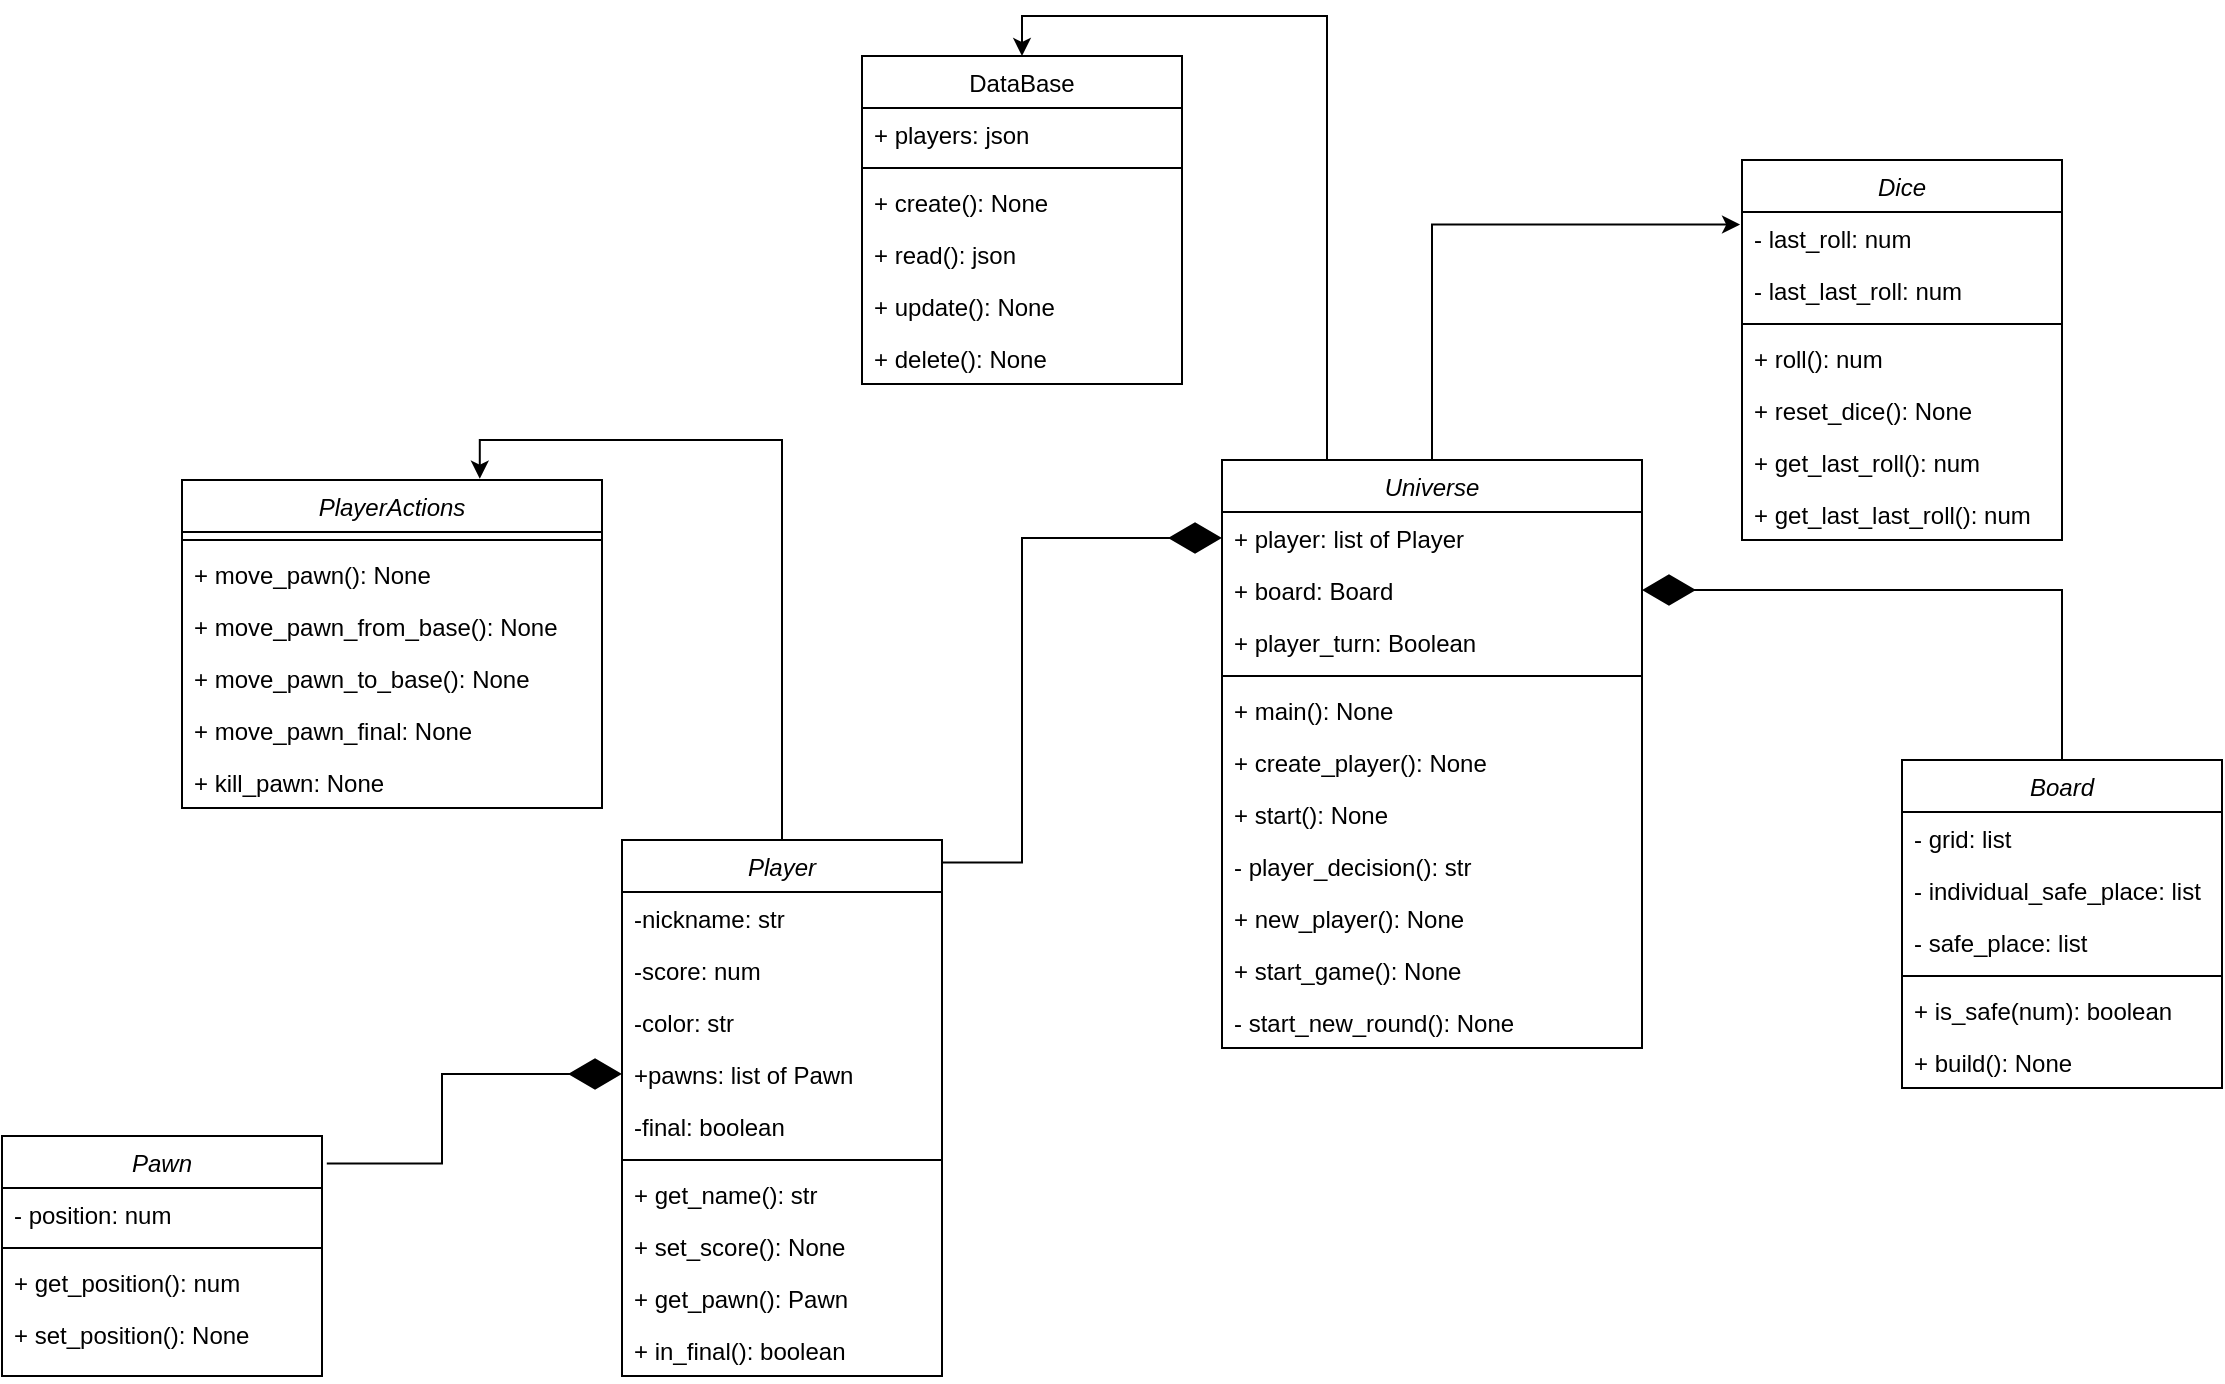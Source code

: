<mxfile version="22.0.3" type="device">
  <diagram id="C5RBs43oDa-KdzZeNtuy" name="Page-1">
    <mxGraphModel dx="1360" dy="1020" grid="1" gridSize="10" guides="1" tooltips="1" connect="1" arrows="1" fold="1" page="1" pageScale="1" pageWidth="3300" pageHeight="2339" math="0" shadow="0">
      <root>
        <mxCell id="WIyWlLk6GJQsqaUBKTNV-0" />
        <mxCell id="WIyWlLk6GJQsqaUBKTNV-1" parent="WIyWlLk6GJQsqaUBKTNV-0" />
        <mxCell id="zkfFHV4jXpPFQw0GAbJ--0" value="Player" style="swimlane;fontStyle=2;align=center;verticalAlign=top;childLayout=stackLayout;horizontal=1;startSize=26;horizontalStack=0;resizeParent=1;resizeLast=0;collapsible=1;marginBottom=0;rounded=0;shadow=0;strokeWidth=1;" parent="WIyWlLk6GJQsqaUBKTNV-1" vertex="1">
          <mxGeometry x="1450" y="1060" width="160" height="268" as="geometry">
            <mxRectangle x="230" y="140" width="160" height="26" as="alternateBounds" />
          </mxGeometry>
        </mxCell>
        <mxCell id="zkfFHV4jXpPFQw0GAbJ--1" value="-nickname: str" style="text;align=left;verticalAlign=top;spacingLeft=4;spacingRight=4;overflow=hidden;rotatable=0;points=[[0,0.5],[1,0.5]];portConstraint=eastwest;" parent="zkfFHV4jXpPFQw0GAbJ--0" vertex="1">
          <mxGeometry y="26" width="160" height="26" as="geometry" />
        </mxCell>
        <mxCell id="zkfFHV4jXpPFQw0GAbJ--2" value="-score: num" style="text;align=left;verticalAlign=top;spacingLeft=4;spacingRight=4;overflow=hidden;rotatable=0;points=[[0,0.5],[1,0.5]];portConstraint=eastwest;rounded=0;shadow=0;html=0;" parent="zkfFHV4jXpPFQw0GAbJ--0" vertex="1">
          <mxGeometry y="52" width="160" height="26" as="geometry" />
        </mxCell>
        <mxCell id="xfs9rUmkvyyORrvRMmHG-14" value="-color: str" style="text;align=left;verticalAlign=top;spacingLeft=4;spacingRight=4;overflow=hidden;rotatable=0;points=[[0,0.5],[1,0.5]];portConstraint=eastwest;" parent="zkfFHV4jXpPFQw0GAbJ--0" vertex="1">
          <mxGeometry y="78" width="160" height="26" as="geometry" />
        </mxCell>
        <mxCell id="xfs9rUmkvyyORrvRMmHG-0" value="+pawns: list of Pawn" style="text;align=left;verticalAlign=top;spacingLeft=4;spacingRight=4;overflow=hidden;rotatable=0;points=[[0,0.5],[1,0.5]];portConstraint=eastwest;rounded=0;shadow=0;html=0;" parent="zkfFHV4jXpPFQw0GAbJ--0" vertex="1">
          <mxGeometry y="104" width="160" height="26" as="geometry" />
        </mxCell>
        <mxCell id="zkfFHV4jXpPFQw0GAbJ--3" value="-final: boolean" style="text;align=left;verticalAlign=top;spacingLeft=4;spacingRight=4;overflow=hidden;rotatable=0;points=[[0,0.5],[1,0.5]];portConstraint=eastwest;rounded=0;shadow=0;html=0;" parent="zkfFHV4jXpPFQw0GAbJ--0" vertex="1">
          <mxGeometry y="130" width="160" height="26" as="geometry" />
        </mxCell>
        <mxCell id="zkfFHV4jXpPFQw0GAbJ--4" value="" style="line;html=1;strokeWidth=1;align=left;verticalAlign=middle;spacingTop=-1;spacingLeft=3;spacingRight=3;rotatable=0;labelPosition=right;points=[];portConstraint=eastwest;" parent="zkfFHV4jXpPFQw0GAbJ--0" vertex="1">
          <mxGeometry y="156" width="160" height="8" as="geometry" />
        </mxCell>
        <mxCell id="xfs9rUmkvyyORrvRMmHG-1" value="+ get_name(): str" style="text;align=left;verticalAlign=top;spacingLeft=4;spacingRight=4;overflow=hidden;rotatable=0;points=[[0,0.5],[1,0.5]];portConstraint=eastwest;" parent="zkfFHV4jXpPFQw0GAbJ--0" vertex="1">
          <mxGeometry y="164" width="160" height="26" as="geometry" />
        </mxCell>
        <mxCell id="xfs9rUmkvyyORrvRMmHG-2" value="+ set_score(): None" style="text;align=left;verticalAlign=top;spacingLeft=4;spacingRight=4;overflow=hidden;rotatable=0;points=[[0,0.5],[1,0.5]];portConstraint=eastwest;" parent="zkfFHV4jXpPFQw0GAbJ--0" vertex="1">
          <mxGeometry y="190" width="160" height="26" as="geometry" />
        </mxCell>
        <mxCell id="xfs9rUmkvyyORrvRMmHG-3" value="+ get_pawn(): Pawn" style="text;align=left;verticalAlign=top;spacingLeft=4;spacingRight=4;overflow=hidden;rotatable=0;points=[[0,0.5],[1,0.5]];portConstraint=eastwest;" parent="zkfFHV4jXpPFQw0GAbJ--0" vertex="1">
          <mxGeometry y="216" width="160" height="26" as="geometry" />
        </mxCell>
        <mxCell id="zkfFHV4jXpPFQw0GAbJ--5" value="+ in_final(): boolean" style="text;align=left;verticalAlign=top;spacingLeft=4;spacingRight=4;overflow=hidden;rotatable=0;points=[[0,0.5],[1,0.5]];portConstraint=eastwest;" parent="zkfFHV4jXpPFQw0GAbJ--0" vertex="1">
          <mxGeometry y="242" width="160" height="26" as="geometry" />
        </mxCell>
        <mxCell id="xfs9rUmkvyyORrvRMmHG-4" value="Pawn" style="swimlane;fontStyle=2;align=center;verticalAlign=top;childLayout=stackLayout;horizontal=1;startSize=26;horizontalStack=0;resizeParent=1;resizeLast=0;collapsible=1;marginBottom=0;rounded=0;shadow=0;strokeWidth=1;" parent="WIyWlLk6GJQsqaUBKTNV-1" vertex="1">
          <mxGeometry x="1140" y="1208" width="160" height="120" as="geometry">
            <mxRectangle x="230" y="140" width="160" height="26" as="alternateBounds" />
          </mxGeometry>
        </mxCell>
        <mxCell id="xfs9rUmkvyyORrvRMmHG-5" value="- position: num" style="text;align=left;verticalAlign=top;spacingLeft=4;spacingRight=4;overflow=hidden;rotatable=0;points=[[0,0.5],[1,0.5]];portConstraint=eastwest;" parent="xfs9rUmkvyyORrvRMmHG-4" vertex="1">
          <mxGeometry y="26" width="160" height="26" as="geometry" />
        </mxCell>
        <mxCell id="xfs9rUmkvyyORrvRMmHG-9" value="" style="line;html=1;strokeWidth=1;align=left;verticalAlign=middle;spacingTop=-1;spacingLeft=3;spacingRight=3;rotatable=0;labelPosition=right;points=[];portConstraint=eastwest;" parent="xfs9rUmkvyyORrvRMmHG-4" vertex="1">
          <mxGeometry y="52" width="160" height="8" as="geometry" />
        </mxCell>
        <mxCell id="xfs9rUmkvyyORrvRMmHG-10" value="+ get_position(): num" style="text;align=left;verticalAlign=top;spacingLeft=4;spacingRight=4;overflow=hidden;rotatable=0;points=[[0,0.5],[1,0.5]];portConstraint=eastwest;" parent="xfs9rUmkvyyORrvRMmHG-4" vertex="1">
          <mxGeometry y="60" width="160" height="26" as="geometry" />
        </mxCell>
        <mxCell id="xfs9rUmkvyyORrvRMmHG-23" value="+ set_position(): None" style="text;align=left;verticalAlign=top;spacingLeft=4;spacingRight=4;overflow=hidden;rotatable=0;points=[[0,0.5],[1,0.5]];portConstraint=eastwest;" parent="xfs9rUmkvyyORrvRMmHG-4" vertex="1">
          <mxGeometry y="86" width="160" height="26" as="geometry" />
        </mxCell>
        <mxCell id="xfs9rUmkvyyORrvRMmHG-17" value="Dice" style="swimlane;fontStyle=2;align=center;verticalAlign=top;childLayout=stackLayout;horizontal=1;startSize=26;horizontalStack=0;resizeParent=1;resizeLast=0;collapsible=1;marginBottom=0;rounded=0;shadow=0;strokeWidth=1;" parent="WIyWlLk6GJQsqaUBKTNV-1" vertex="1">
          <mxGeometry x="2010" y="720" width="160" height="190" as="geometry">
            <mxRectangle x="230" y="140" width="160" height="26" as="alternateBounds" />
          </mxGeometry>
        </mxCell>
        <mxCell id="xfs9rUmkvyyORrvRMmHG-19" value="- last_roll: num" style="text;align=left;verticalAlign=top;spacingLeft=4;spacingRight=4;overflow=hidden;rotatable=0;points=[[0,0.5],[1,0.5]];portConstraint=eastwest;" parent="xfs9rUmkvyyORrvRMmHG-17" vertex="1">
          <mxGeometry y="26" width="160" height="26" as="geometry" />
        </mxCell>
        <mxCell id="xfs9rUmkvyyORrvRMmHG-84" value="- last_last_roll: num" style="text;align=left;verticalAlign=top;spacingLeft=4;spacingRight=4;overflow=hidden;rotatable=0;points=[[0,0.5],[1,0.5]];portConstraint=eastwest;" parent="xfs9rUmkvyyORrvRMmHG-17" vertex="1">
          <mxGeometry y="52" width="160" height="26" as="geometry" />
        </mxCell>
        <mxCell id="xfs9rUmkvyyORrvRMmHG-20" value="" style="line;html=1;strokeWidth=1;align=left;verticalAlign=middle;spacingTop=-1;spacingLeft=3;spacingRight=3;rotatable=0;labelPosition=right;points=[];portConstraint=eastwest;" parent="xfs9rUmkvyyORrvRMmHG-17" vertex="1">
          <mxGeometry y="78" width="160" height="8" as="geometry" />
        </mxCell>
        <mxCell id="xfs9rUmkvyyORrvRMmHG-21" value="+ roll(): num" style="text;align=left;verticalAlign=top;spacingLeft=4;spacingRight=4;overflow=hidden;rotatable=0;points=[[0,0.5],[1,0.5]];portConstraint=eastwest;" parent="xfs9rUmkvyyORrvRMmHG-17" vertex="1">
          <mxGeometry y="86" width="160" height="26" as="geometry" />
        </mxCell>
        <mxCell id="xfs9rUmkvyyORrvRMmHG-85" value="+ reset_dice(): None" style="text;align=left;verticalAlign=top;spacingLeft=4;spacingRight=4;overflow=hidden;rotatable=0;points=[[0,0.5],[1,0.5]];portConstraint=eastwest;" parent="xfs9rUmkvyyORrvRMmHG-17" vertex="1">
          <mxGeometry y="112" width="160" height="26" as="geometry" />
        </mxCell>
        <mxCell id="xfs9rUmkvyyORrvRMmHG-22" value="+ get_last_roll(): num" style="text;align=left;verticalAlign=top;spacingLeft=4;spacingRight=4;overflow=hidden;rotatable=0;points=[[0,0.5],[1,0.5]];portConstraint=eastwest;" parent="xfs9rUmkvyyORrvRMmHG-17" vertex="1">
          <mxGeometry y="138" width="160" height="26" as="geometry" />
        </mxCell>
        <mxCell id="xfs9rUmkvyyORrvRMmHG-86" value="+ get_last_last_roll(): num" style="text;align=left;verticalAlign=top;spacingLeft=4;spacingRight=4;overflow=hidden;rotatable=0;points=[[0,0.5],[1,0.5]];portConstraint=eastwest;" parent="xfs9rUmkvyyORrvRMmHG-17" vertex="1">
          <mxGeometry y="164" width="160" height="26" as="geometry" />
        </mxCell>
        <mxCell id="xfs9rUmkvyyORrvRMmHG-25" value="Board" style="swimlane;fontStyle=2;align=center;verticalAlign=top;childLayout=stackLayout;horizontal=1;startSize=26;horizontalStack=0;resizeParent=1;resizeLast=0;collapsible=1;marginBottom=0;rounded=0;shadow=0;strokeWidth=1;" parent="WIyWlLk6GJQsqaUBKTNV-1" vertex="1">
          <mxGeometry x="2090" y="1020" width="160" height="164" as="geometry">
            <mxRectangle x="230" y="140" width="160" height="26" as="alternateBounds" />
          </mxGeometry>
        </mxCell>
        <mxCell id="xfs9rUmkvyyORrvRMmHG-26" value="- grid: list" style="text;align=left;verticalAlign=top;spacingLeft=4;spacingRight=4;overflow=hidden;rotatable=0;points=[[0,0.5],[1,0.5]];portConstraint=eastwest;" parent="xfs9rUmkvyyORrvRMmHG-25" vertex="1">
          <mxGeometry y="26" width="160" height="26" as="geometry" />
        </mxCell>
        <mxCell id="xfs9rUmkvyyORrvRMmHG-88" value="- individual_safe_place: list" style="text;align=left;verticalAlign=top;spacingLeft=4;spacingRight=4;overflow=hidden;rotatable=0;points=[[0,0.5],[1,0.5]];portConstraint=eastwest;" parent="xfs9rUmkvyyORrvRMmHG-25" vertex="1">
          <mxGeometry y="52" width="160" height="26" as="geometry" />
        </mxCell>
        <mxCell id="xfs9rUmkvyyORrvRMmHG-30" value="- safe_place: list" style="text;align=left;verticalAlign=top;spacingLeft=4;spacingRight=4;overflow=hidden;rotatable=0;points=[[0,0.5],[1,0.5]];portConstraint=eastwest;" parent="xfs9rUmkvyyORrvRMmHG-25" vertex="1">
          <mxGeometry y="78" width="160" height="26" as="geometry" />
        </mxCell>
        <mxCell id="xfs9rUmkvyyORrvRMmHG-27" value="" style="line;html=1;strokeWidth=1;align=left;verticalAlign=middle;spacingTop=-1;spacingLeft=3;spacingRight=3;rotatable=0;labelPosition=right;points=[];portConstraint=eastwest;" parent="xfs9rUmkvyyORrvRMmHG-25" vertex="1">
          <mxGeometry y="104" width="160" height="8" as="geometry" />
        </mxCell>
        <mxCell id="xfs9rUmkvyyORrvRMmHG-28" value="+ is_safe(num): boolean" style="text;align=left;verticalAlign=top;spacingLeft=4;spacingRight=4;overflow=hidden;rotatable=0;points=[[0,0.5],[1,0.5]];portConstraint=eastwest;" parent="xfs9rUmkvyyORrvRMmHG-25" vertex="1">
          <mxGeometry y="112" width="160" height="26" as="geometry" />
        </mxCell>
        <mxCell id="xfs9rUmkvyyORrvRMmHG-29" value="+ build(): None" style="text;align=left;verticalAlign=top;spacingLeft=4;spacingRight=4;overflow=hidden;rotatable=0;points=[[0,0.5],[1,0.5]];portConstraint=eastwest;" parent="xfs9rUmkvyyORrvRMmHG-25" vertex="1">
          <mxGeometry y="138" width="160" height="26" as="geometry" />
        </mxCell>
        <mxCell id="xfs9rUmkvyyORrvRMmHG-31" value="PlayerActions" style="swimlane;fontStyle=2;align=center;verticalAlign=top;childLayout=stackLayout;horizontal=1;startSize=26;horizontalStack=0;resizeParent=1;resizeLast=0;collapsible=1;marginBottom=0;rounded=0;shadow=0;strokeWidth=1;" parent="WIyWlLk6GJQsqaUBKTNV-1" vertex="1">
          <mxGeometry x="1230" y="880" width="210" height="164" as="geometry">
            <mxRectangle x="230" y="140" width="160" height="26" as="alternateBounds" />
          </mxGeometry>
        </mxCell>
        <mxCell id="xfs9rUmkvyyORrvRMmHG-37" value="" style="line;html=1;strokeWidth=1;align=left;verticalAlign=middle;spacingTop=-1;spacingLeft=3;spacingRight=3;rotatable=0;labelPosition=right;points=[];portConstraint=eastwest;" parent="xfs9rUmkvyyORrvRMmHG-31" vertex="1">
          <mxGeometry y="26" width="210" height="8" as="geometry" />
        </mxCell>
        <mxCell id="xfs9rUmkvyyORrvRMmHG-38" value="+ move_pawn(): None" style="text;align=left;verticalAlign=top;spacingLeft=4;spacingRight=4;overflow=hidden;rotatable=0;points=[[0,0.5],[1,0.5]];portConstraint=eastwest;" parent="xfs9rUmkvyyORrvRMmHG-31" vertex="1">
          <mxGeometry y="34" width="210" height="26" as="geometry" />
        </mxCell>
        <mxCell id="xfs9rUmkvyyORrvRMmHG-39" value="+ move_pawn_from_base(): None" style="text;align=left;verticalAlign=top;spacingLeft=4;spacingRight=4;overflow=hidden;rotatable=0;points=[[0,0.5],[1,0.5]];portConstraint=eastwest;" parent="xfs9rUmkvyyORrvRMmHG-31" vertex="1">
          <mxGeometry y="60" width="210" height="26" as="geometry" />
        </mxCell>
        <mxCell id="xfs9rUmkvyyORrvRMmHG-42" value="+ move_pawn_to_base(): None" style="text;align=left;verticalAlign=top;spacingLeft=4;spacingRight=4;overflow=hidden;rotatable=0;points=[[0,0.5],[1,0.5]];portConstraint=eastwest;" parent="xfs9rUmkvyyORrvRMmHG-31" vertex="1">
          <mxGeometry y="86" width="210" height="26" as="geometry" />
        </mxCell>
        <mxCell id="xfs9rUmkvyyORrvRMmHG-41" value="+ move_pawn_final: None" style="text;align=left;verticalAlign=top;spacingLeft=4;spacingRight=4;overflow=hidden;rotatable=0;points=[[0,0.5],[1,0.5]];portConstraint=eastwest;" parent="xfs9rUmkvyyORrvRMmHG-31" vertex="1">
          <mxGeometry y="112" width="210" height="26" as="geometry" />
        </mxCell>
        <mxCell id="xfs9rUmkvyyORrvRMmHG-89" value="+ kill_pawn: None" style="text;align=left;verticalAlign=top;spacingLeft=4;spacingRight=4;overflow=hidden;rotatable=0;points=[[0,0.5],[1,0.5]];portConstraint=eastwest;" parent="xfs9rUmkvyyORrvRMmHG-31" vertex="1">
          <mxGeometry y="138" width="210" height="26" as="geometry" />
        </mxCell>
        <mxCell id="xfs9rUmkvyyORrvRMmHG-61" style="edgeStyle=orthogonalEdgeStyle;rounded=0;orthogonalLoop=1;jettySize=auto;html=1;entryX=-0.006;entryY=0.17;entryDx=0;entryDy=0;entryPerimeter=0;" parent="WIyWlLk6GJQsqaUBKTNV-1" source="xfs9rUmkvyyORrvRMmHG-43" target="xfs9rUmkvyyORrvRMmHG-17" edge="1">
          <mxGeometry relative="1" as="geometry">
            <mxPoint x="1920" y="750" as="targetPoint" />
            <Array as="points">
              <mxPoint x="1855" y="752" />
            </Array>
          </mxGeometry>
        </mxCell>
        <mxCell id="xfs9rUmkvyyORrvRMmHG-77" style="edgeStyle=orthogonalEdgeStyle;rounded=0;orthogonalLoop=1;jettySize=auto;html=1;exitX=0.25;exitY=0;exitDx=0;exitDy=0;entryX=0.5;entryY=0;entryDx=0;entryDy=0;" parent="WIyWlLk6GJQsqaUBKTNV-1" source="xfs9rUmkvyyORrvRMmHG-43" target="xfs9rUmkvyyORrvRMmHG-70" edge="1">
          <mxGeometry relative="1" as="geometry" />
        </mxCell>
        <mxCell id="xfs9rUmkvyyORrvRMmHG-43" value="Universe" style="swimlane;fontStyle=2;align=center;verticalAlign=top;childLayout=stackLayout;horizontal=1;startSize=26;horizontalStack=0;resizeParent=1;resizeLast=0;collapsible=1;marginBottom=0;rounded=0;shadow=0;strokeWidth=1;" parent="WIyWlLk6GJQsqaUBKTNV-1" vertex="1">
          <mxGeometry x="1750" y="870" width="210" height="294" as="geometry">
            <mxRectangle x="230" y="140" width="160" height="26" as="alternateBounds" />
          </mxGeometry>
        </mxCell>
        <mxCell id="xfs9rUmkvyyORrvRMmHG-49" value="+ player: list of Player" style="text;align=left;verticalAlign=top;spacingLeft=4;spacingRight=4;overflow=hidden;rotatable=0;points=[[0,0.5],[1,0.5]];portConstraint=eastwest;" parent="xfs9rUmkvyyORrvRMmHG-43" vertex="1">
          <mxGeometry y="26" width="210" height="26" as="geometry" />
        </mxCell>
        <mxCell id="xfs9rUmkvyyORrvRMmHG-51" value="+ board: Board" style="text;align=left;verticalAlign=top;spacingLeft=4;spacingRight=4;overflow=hidden;rotatable=0;points=[[0,0.5],[1,0.5]];portConstraint=eastwest;" parent="xfs9rUmkvyyORrvRMmHG-43" vertex="1">
          <mxGeometry y="52" width="210" height="26" as="geometry" />
        </mxCell>
        <mxCell id="xfs9rUmkvyyORrvRMmHG-56" value="+ player_turn: Boolean" style="text;align=left;verticalAlign=top;spacingLeft=4;spacingRight=4;overflow=hidden;rotatable=0;points=[[0,0.5],[1,0.5]];portConstraint=eastwest;" parent="xfs9rUmkvyyORrvRMmHG-43" vertex="1">
          <mxGeometry y="78" width="210" height="26" as="geometry" />
        </mxCell>
        <mxCell id="xfs9rUmkvyyORrvRMmHG-44" value="" style="line;html=1;strokeWidth=1;align=left;verticalAlign=middle;spacingTop=-1;spacingLeft=3;spacingRight=3;rotatable=0;labelPosition=right;points=[];portConstraint=eastwest;" parent="xfs9rUmkvyyORrvRMmHG-43" vertex="1">
          <mxGeometry y="104" width="210" height="8" as="geometry" />
        </mxCell>
        <mxCell id="xfs9rUmkvyyORrvRMmHG-45" value="+ main(): None" style="text;align=left;verticalAlign=top;spacingLeft=4;spacingRight=4;overflow=hidden;rotatable=0;points=[[0,0.5],[1,0.5]];portConstraint=eastwest;" parent="xfs9rUmkvyyORrvRMmHG-43" vertex="1">
          <mxGeometry y="112" width="210" height="26" as="geometry" />
        </mxCell>
        <mxCell id="2SS9YVlRVUIdfF8VCsc6-0" value="+ create_player(): None" style="text;align=left;verticalAlign=top;spacingLeft=4;spacingRight=4;overflow=hidden;rotatable=0;points=[[0,0.5],[1,0.5]];portConstraint=eastwest;" vertex="1" parent="xfs9rUmkvyyORrvRMmHG-43">
          <mxGeometry y="138" width="210" height="26" as="geometry" />
        </mxCell>
        <mxCell id="xfs9rUmkvyyORrvRMmHG-46" value="+ start(): None" style="text;align=left;verticalAlign=top;spacingLeft=4;spacingRight=4;overflow=hidden;rotatable=0;points=[[0,0.5],[1,0.5]];portConstraint=eastwest;" parent="xfs9rUmkvyyORrvRMmHG-43" vertex="1">
          <mxGeometry y="164" width="210" height="26" as="geometry" />
        </mxCell>
        <mxCell id="xfs9rUmkvyyORrvRMmHG-47" value="- player_decision(): str" style="text;align=left;verticalAlign=top;spacingLeft=4;spacingRight=4;overflow=hidden;rotatable=0;points=[[0,0.5],[1,0.5]];portConstraint=eastwest;" parent="xfs9rUmkvyyORrvRMmHG-43" vertex="1">
          <mxGeometry y="190" width="210" height="26" as="geometry" />
        </mxCell>
        <mxCell id="xfs9rUmkvyyORrvRMmHG-53" value="+ new_player(): None" style="text;align=left;verticalAlign=top;spacingLeft=4;spacingRight=4;overflow=hidden;rotatable=0;points=[[0,0.5],[1,0.5]];portConstraint=eastwest;" parent="xfs9rUmkvyyORrvRMmHG-43" vertex="1">
          <mxGeometry y="216" width="210" height="26" as="geometry" />
        </mxCell>
        <mxCell id="2SS9YVlRVUIdfF8VCsc6-1" value="+ start_game(): None" style="text;align=left;verticalAlign=top;spacingLeft=4;spacingRight=4;overflow=hidden;rotatable=0;points=[[0,0.5],[1,0.5]];portConstraint=eastwest;" vertex="1" parent="xfs9rUmkvyyORrvRMmHG-43">
          <mxGeometry y="242" width="210" height="26" as="geometry" />
        </mxCell>
        <mxCell id="xfs9rUmkvyyORrvRMmHG-48" value="- start_new_round(): None" style="text;align=left;verticalAlign=top;spacingLeft=4;spacingRight=4;overflow=hidden;rotatable=0;points=[[0,0.5],[1,0.5]];portConstraint=eastwest;" parent="xfs9rUmkvyyORrvRMmHG-43" vertex="1">
          <mxGeometry y="268" width="210" height="26" as="geometry" />
        </mxCell>
        <mxCell id="xfs9rUmkvyyORrvRMmHG-50" style="edgeStyle=orthogonalEdgeStyle;rounded=0;orthogonalLoop=1;jettySize=auto;html=1;exitX=0.5;exitY=0;exitDx=0;exitDy=0;entryX=0.709;entryY=-0.004;entryDx=0;entryDy=0;entryPerimeter=0;" parent="WIyWlLk6GJQsqaUBKTNV-1" source="zkfFHV4jXpPFQw0GAbJ--0" target="xfs9rUmkvyyORrvRMmHG-31" edge="1">
          <mxGeometry relative="1" as="geometry" />
        </mxCell>
        <mxCell id="xfs9rUmkvyyORrvRMmHG-57" value="" style="endArrow=diamondThin;endFill=1;endSize=24;html=1;rounded=0;exitX=1;exitY=0.042;exitDx=0;exitDy=0;exitPerimeter=0;entryX=0;entryY=0.5;entryDx=0;entryDy=0;edgeStyle=orthogonalEdgeStyle;" parent="WIyWlLk6GJQsqaUBKTNV-1" source="zkfFHV4jXpPFQw0GAbJ--0" target="xfs9rUmkvyyORrvRMmHG-49" edge="1">
          <mxGeometry width="160" relative="1" as="geometry">
            <mxPoint x="1550" y="1080" as="sourcePoint" />
            <mxPoint x="1710" y="1080" as="targetPoint" />
            <Array as="points">
              <mxPoint x="1650" y="1071" />
              <mxPoint x="1650" y="909" />
            </Array>
          </mxGeometry>
        </mxCell>
        <mxCell id="xfs9rUmkvyyORrvRMmHG-62" value="" style="endArrow=diamondThin;endFill=1;endSize=24;html=1;rounded=0;entryX=0;entryY=0.5;entryDx=0;entryDy=0;exitX=1.015;exitY=0.115;exitDx=0;exitDy=0;exitPerimeter=0;edgeStyle=orthogonalEdgeStyle;" parent="WIyWlLk6GJQsqaUBKTNV-1" source="xfs9rUmkvyyORrvRMmHG-4" target="xfs9rUmkvyyORrvRMmHG-0" edge="1">
          <mxGeometry width="160" relative="1" as="geometry">
            <mxPoint x="1320" y="970" as="sourcePoint" />
            <mxPoint x="1480" y="970" as="targetPoint" />
            <Array as="points">
              <mxPoint x="1360" y="1222" />
              <mxPoint x="1360" y="1177" />
            </Array>
          </mxGeometry>
        </mxCell>
        <mxCell id="xfs9rUmkvyyORrvRMmHG-69" value="" style="endArrow=diamondThin;endFill=1;endSize=24;html=1;rounded=0;exitX=0.5;exitY=0;exitDx=0;exitDy=0;entryX=1;entryY=0.5;entryDx=0;entryDy=0;edgeStyle=orthogonalEdgeStyle;" parent="WIyWlLk6GJQsqaUBKTNV-1" source="xfs9rUmkvyyORrvRMmHG-25" target="xfs9rUmkvyyORrvRMmHG-51" edge="1">
          <mxGeometry width="160" relative="1" as="geometry">
            <mxPoint x="1790" y="1140" as="sourcePoint" />
            <mxPoint x="1950" y="1140" as="targetPoint" />
          </mxGeometry>
        </mxCell>
        <mxCell id="xfs9rUmkvyyORrvRMmHG-70" value="&lt;span style=&quot;font-weight: normal;&quot;&gt;DataBase&lt;/span&gt;" style="swimlane;fontStyle=1;align=center;verticalAlign=top;childLayout=stackLayout;horizontal=1;startSize=26;horizontalStack=0;resizeParent=1;resizeParentMax=0;resizeLast=0;collapsible=1;marginBottom=0;whiteSpace=wrap;html=1;" parent="WIyWlLk6GJQsqaUBKTNV-1" vertex="1">
          <mxGeometry x="1570" y="668" width="160" height="164" as="geometry" />
        </mxCell>
        <mxCell id="xfs9rUmkvyyORrvRMmHG-71" value="+ players: json" style="text;strokeColor=none;fillColor=none;align=left;verticalAlign=top;spacingLeft=4;spacingRight=4;overflow=hidden;rotatable=0;points=[[0,0.5],[1,0.5]];portConstraint=eastwest;whiteSpace=wrap;html=1;" parent="xfs9rUmkvyyORrvRMmHG-70" vertex="1">
          <mxGeometry y="26" width="160" height="26" as="geometry" />
        </mxCell>
        <mxCell id="xfs9rUmkvyyORrvRMmHG-72" value="" style="line;strokeWidth=1;fillColor=none;align=left;verticalAlign=middle;spacingTop=-1;spacingLeft=3;spacingRight=3;rotatable=0;labelPosition=right;points=[];portConstraint=eastwest;strokeColor=inherit;" parent="xfs9rUmkvyyORrvRMmHG-70" vertex="1">
          <mxGeometry y="52" width="160" height="8" as="geometry" />
        </mxCell>
        <mxCell id="xfs9rUmkvyyORrvRMmHG-73" value="+ create(): None" style="text;strokeColor=none;fillColor=none;align=left;verticalAlign=top;spacingLeft=4;spacingRight=4;overflow=hidden;rotatable=0;points=[[0,0.5],[1,0.5]];portConstraint=eastwest;whiteSpace=wrap;html=1;" parent="xfs9rUmkvyyORrvRMmHG-70" vertex="1">
          <mxGeometry y="60" width="160" height="26" as="geometry" />
        </mxCell>
        <mxCell id="xfs9rUmkvyyORrvRMmHG-74" value="+ read(): json" style="text;strokeColor=none;fillColor=none;align=left;verticalAlign=top;spacingLeft=4;spacingRight=4;overflow=hidden;rotatable=0;points=[[0,0.5],[1,0.5]];portConstraint=eastwest;whiteSpace=wrap;html=1;" parent="xfs9rUmkvyyORrvRMmHG-70" vertex="1">
          <mxGeometry y="86" width="160" height="26" as="geometry" />
        </mxCell>
        <mxCell id="xfs9rUmkvyyORrvRMmHG-75" value="+ update(): None" style="text;strokeColor=none;fillColor=none;align=left;verticalAlign=top;spacingLeft=4;spacingRight=4;overflow=hidden;rotatable=0;points=[[0,0.5],[1,0.5]];portConstraint=eastwest;whiteSpace=wrap;html=1;" parent="xfs9rUmkvyyORrvRMmHG-70" vertex="1">
          <mxGeometry y="112" width="160" height="26" as="geometry" />
        </mxCell>
        <mxCell id="xfs9rUmkvyyORrvRMmHG-76" value="+ delete(): None" style="text;strokeColor=none;fillColor=none;align=left;verticalAlign=top;spacingLeft=4;spacingRight=4;overflow=hidden;rotatable=0;points=[[0,0.5],[1,0.5]];portConstraint=eastwest;whiteSpace=wrap;html=1;" parent="xfs9rUmkvyyORrvRMmHG-70" vertex="1">
          <mxGeometry y="138" width="160" height="26" as="geometry" />
        </mxCell>
      </root>
    </mxGraphModel>
  </diagram>
</mxfile>
